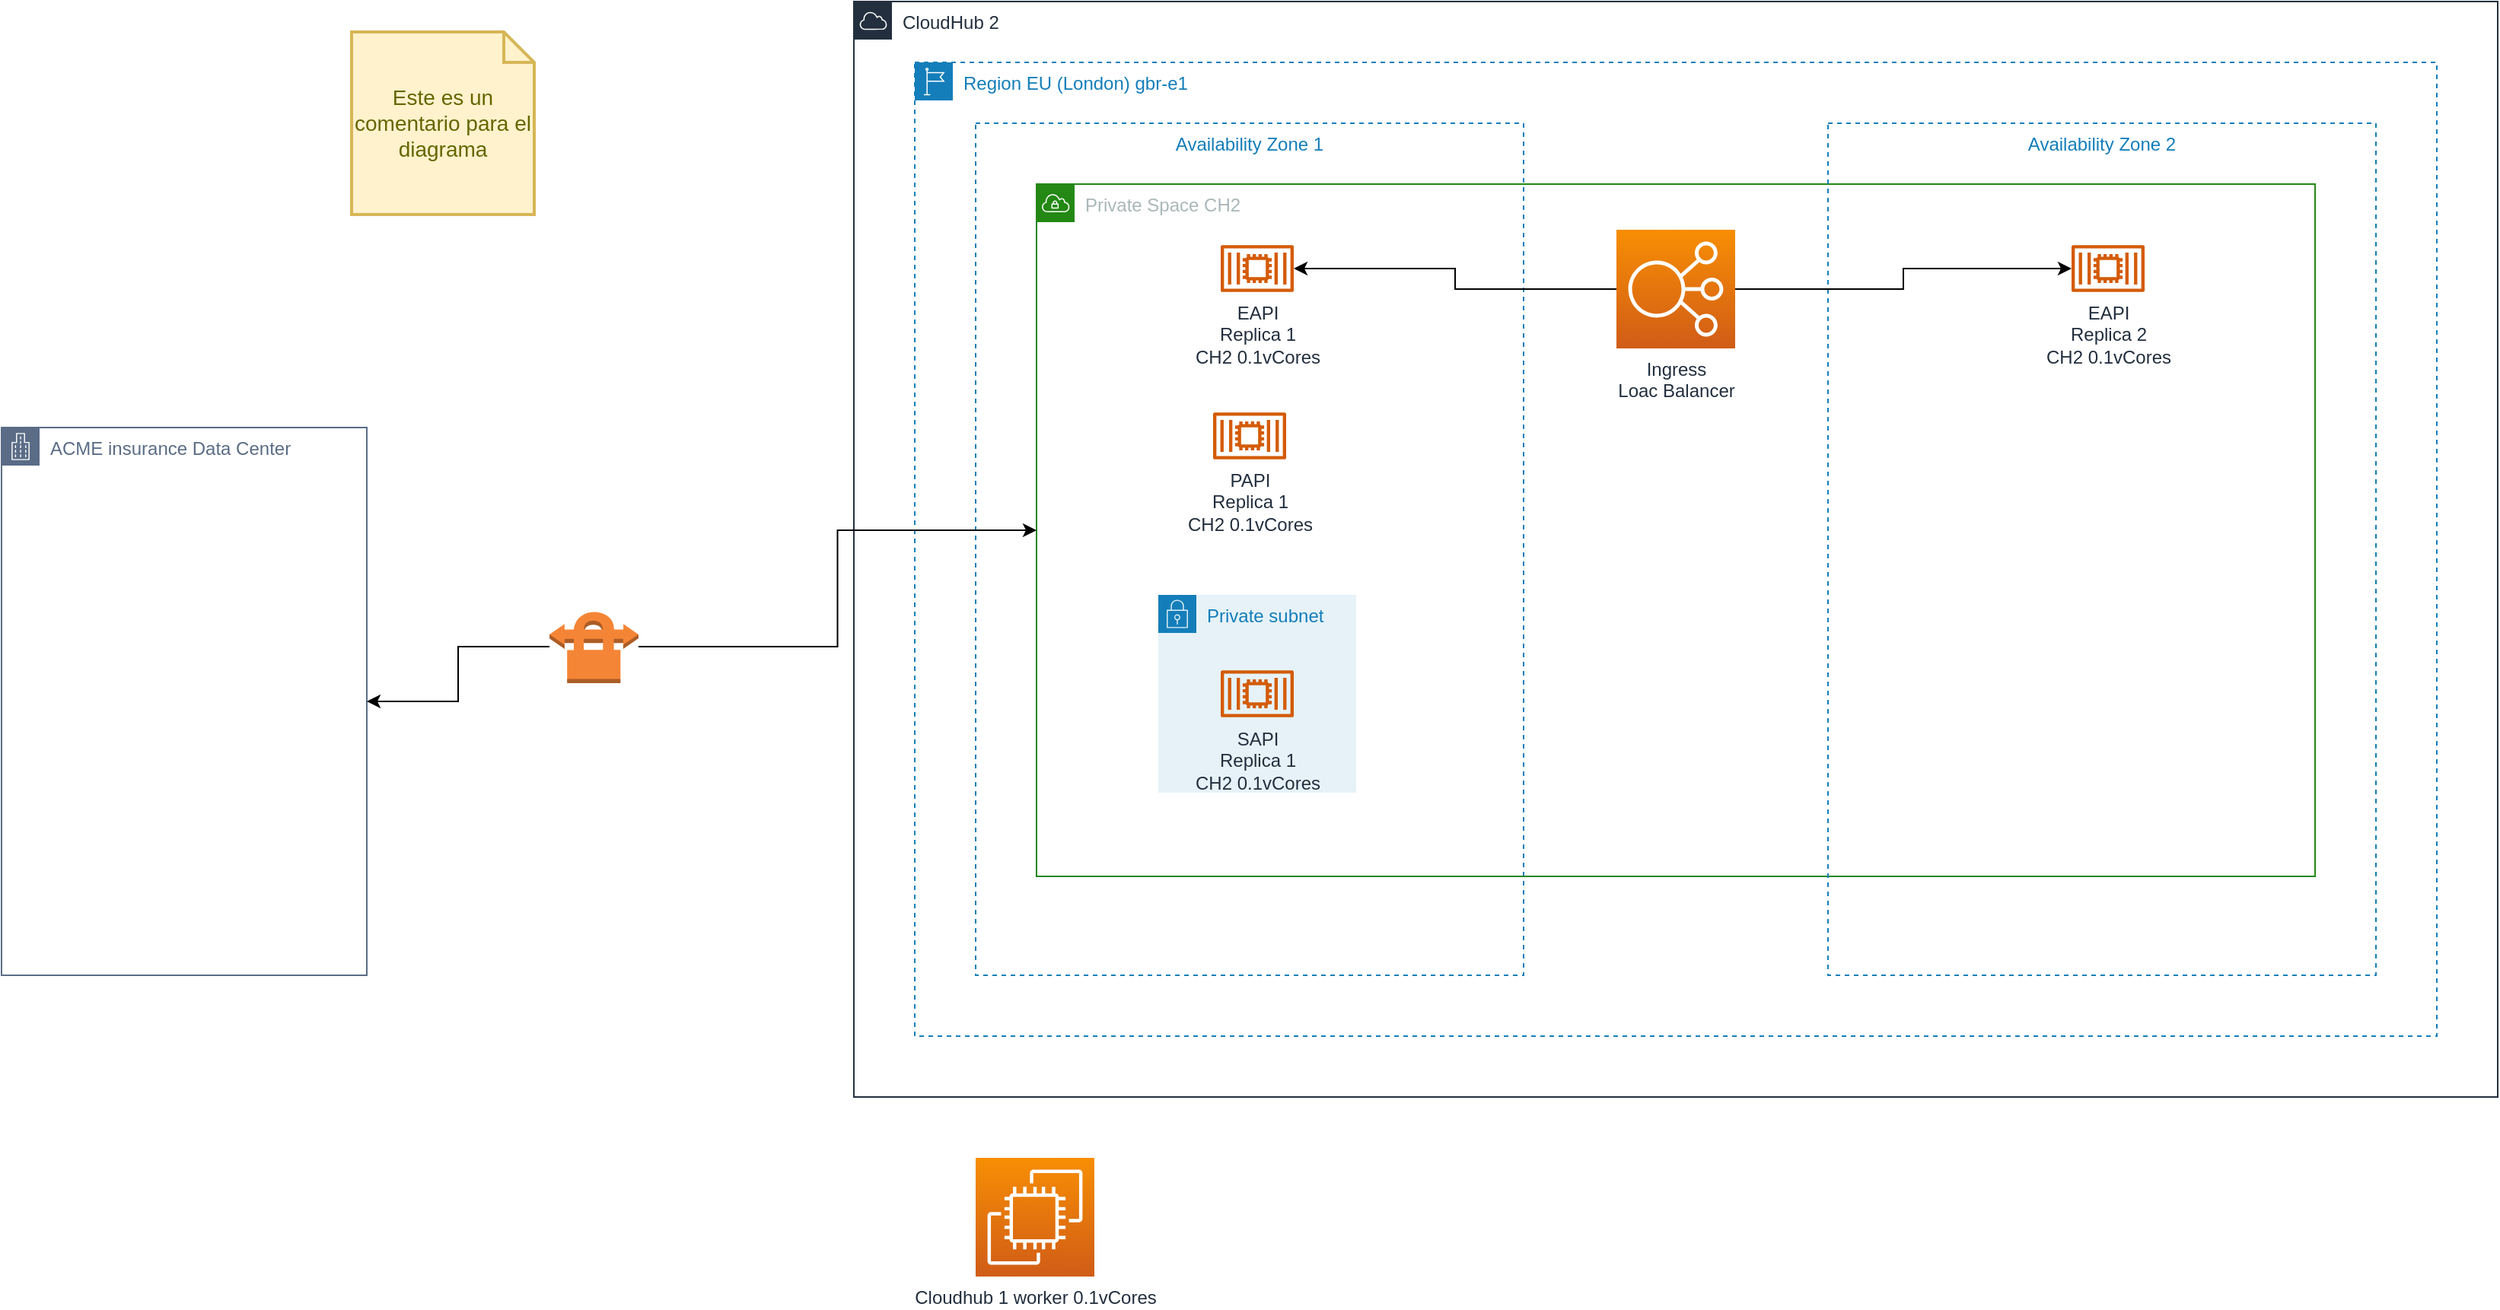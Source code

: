 <mxfile version="20.8.5" type="github">
  <diagram id="Ht1M8jgEwFfnCIfOTk4-" name="Page-1">
    <mxGraphModel dx="2603" dy="646" grid="1" gridSize="10" guides="1" tooltips="1" connect="1" arrows="1" fold="1" page="1" pageScale="1" pageWidth="1169" pageHeight="827" math="0" shadow="0">
      <root>
        <mxCell id="0" />
        <mxCell id="1" parent="0" />
        <mxCell id="4BOND8-Qv9bauRRdTnn7-1" value="CloudHub 2" style="points=[[0,0],[0.25,0],[0.5,0],[0.75,0],[1,0],[1,0.25],[1,0.5],[1,0.75],[1,1],[0.75,1],[0.5,1],[0.25,1],[0,1],[0,0.75],[0,0.5],[0,0.25]];outlineConnect=0;gradientColor=none;html=1;whiteSpace=wrap;fontSize=12;fontStyle=0;container=1;pointerEvents=0;collapsible=0;recursiveResize=0;shape=mxgraph.aws4.group;grIcon=mxgraph.aws4.group_aws_cloud;strokeColor=#232F3E;fillColor=none;verticalAlign=top;align=left;spacingLeft=30;fontColor=#232F3E;dashed=0;" parent="1" vertex="1">
          <mxGeometry x="40" y="40" width="1080" height="720" as="geometry" />
        </mxCell>
        <mxCell id="4BOND8-Qv9bauRRdTnn7-2" value="Region&amp;nbsp;EU (London)&amp;nbsp;&lt;span style=&quot;background-color: initial;&quot;&gt;gbr-e1&lt;/span&gt;" style="points=[[0,0],[0.25,0],[0.5,0],[0.75,0],[1,0],[1,0.25],[1,0.5],[1,0.75],[1,1],[0.75,1],[0.5,1],[0.25,1],[0,1],[0,0.75],[0,0.5],[0,0.25]];outlineConnect=0;gradientColor=none;html=1;whiteSpace=wrap;fontSize=12;fontStyle=0;container=1;pointerEvents=0;collapsible=0;recursiveResize=0;shape=mxgraph.aws4.group;grIcon=mxgraph.aws4.group_region;strokeColor=#147EBA;fillColor=none;verticalAlign=top;align=left;spacingLeft=30;fontColor=#147EBA;dashed=1;" parent="4BOND8-Qv9bauRRdTnn7-1" vertex="1">
          <mxGeometry x="40" y="40" width="1000" height="640" as="geometry" />
        </mxCell>
        <mxCell id="4BOND8-Qv9bauRRdTnn7-11" value="Availability Zone 1" style="fillColor=none;strokeColor=#147EBA;dashed=1;verticalAlign=top;fontStyle=0;fontColor=#147EBA;" parent="4BOND8-Qv9bauRRdTnn7-2" vertex="1">
          <mxGeometry x="40" y="40" width="360" height="560" as="geometry" />
        </mxCell>
        <mxCell id="4BOND8-Qv9bauRRdTnn7-18" value="Private Space CH2" style="points=[[0,0],[0.25,0],[0.5,0],[0.75,0],[1,0],[1,0.25],[1,0.5],[1,0.75],[1,1],[0.75,1],[0.5,1],[0.25,1],[0,1],[0,0.75],[0,0.5],[0,0.25]];outlineConnect=0;gradientColor=none;html=1;whiteSpace=wrap;fontSize=12;fontStyle=0;container=1;pointerEvents=0;collapsible=0;recursiveResize=0;shape=mxgraph.aws4.group;grIcon=mxgraph.aws4.group_vpc;strokeColor=#248814;fillColor=none;verticalAlign=top;align=left;spacingLeft=30;fontColor=#AAB7B8;dashed=0;" parent="4BOND8-Qv9bauRRdTnn7-2" vertex="1">
          <mxGeometry x="80" y="80" width="840" height="455" as="geometry" />
        </mxCell>
        <mxCell id="4BOND8-Qv9bauRRdTnn7-17" value="Private subnet" style="points=[[0,0],[0.25,0],[0.5,0],[0.75,0],[1,0],[1,0.25],[1,0.5],[1,0.75],[1,1],[0.75,1],[0.5,1],[0.25,1],[0,1],[0,0.75],[0,0.5],[0,0.25]];outlineConnect=0;gradientColor=none;html=1;whiteSpace=wrap;fontSize=12;fontStyle=0;container=1;pointerEvents=0;collapsible=0;recursiveResize=0;shape=mxgraph.aws4.group;grIcon=mxgraph.aws4.group_security_group;grStroke=0;strokeColor=#147EBA;fillColor=#E6F2F8;verticalAlign=top;align=left;spacingLeft=30;fontColor=#147EBA;dashed=0;" parent="4BOND8-Qv9bauRRdTnn7-18" vertex="1">
          <mxGeometry x="80" y="270" width="130" height="130" as="geometry" />
        </mxCell>
        <mxCell id="4BOND8-Qv9bauRRdTnn7-14" value="SAPI &lt;br&gt;Replica 1 &lt;br&gt;CH2 0.1vCores" style="sketch=0;outlineConnect=0;fontColor=#232F3E;gradientColor=none;fillColor=#D45B07;strokeColor=none;dashed=0;verticalLabelPosition=bottom;verticalAlign=top;align=center;html=1;fontSize=12;fontStyle=0;aspect=fixed;pointerEvents=1;shape=mxgraph.aws4.container_2;" parent="4BOND8-Qv9bauRRdTnn7-17" vertex="1">
          <mxGeometry x="41" y="49.5" width="48" height="31" as="geometry" />
        </mxCell>
        <mxCell id="4BOND8-Qv9bauRRdTnn7-5" value="EAPI &lt;br&gt;Replica 1 &lt;br&gt;CH2 0.1vCores" style="sketch=0;outlineConnect=0;fontColor=#232F3E;gradientColor=none;fillColor=#D45B07;strokeColor=none;dashed=0;verticalLabelPosition=bottom;verticalAlign=top;align=center;html=1;fontSize=12;fontStyle=0;aspect=fixed;pointerEvents=1;shape=mxgraph.aws4.container_2;" parent="4BOND8-Qv9bauRRdTnn7-18" vertex="1">
          <mxGeometry x="121" y="40" width="48" height="31" as="geometry" />
        </mxCell>
        <mxCell id="4BOND8-Qv9bauRRdTnn7-27" style="edgeStyle=orthogonalEdgeStyle;rounded=0;orthogonalLoop=1;jettySize=auto;html=1;" parent="4BOND8-Qv9bauRRdTnn7-18" source="4BOND8-Qv9bauRRdTnn7-26" target="4BOND8-Qv9bauRRdTnn7-5" edge="1">
          <mxGeometry relative="1" as="geometry" />
        </mxCell>
        <mxCell id="4BOND8-Qv9bauRRdTnn7-26" value="Ingress&lt;br&gt;Loac Balancer" style="sketch=0;points=[[0,0,0],[0.25,0,0],[0.5,0,0],[0.75,0,0],[1,0,0],[0,1,0],[0.25,1,0],[0.5,1,0],[0.75,1,0],[1,1,0],[0,0.25,0],[0,0.5,0],[0,0.75,0],[1,0.25,0],[1,0.5,0],[1,0.75,0]];outlineConnect=0;fontColor=#232F3E;gradientColor=#F78E04;gradientDirection=north;fillColor=#D05C17;strokeColor=#ffffff;dashed=0;verticalLabelPosition=bottom;verticalAlign=top;align=center;html=1;fontSize=12;fontStyle=0;aspect=fixed;shape=mxgraph.aws4.resourceIcon;resIcon=mxgraph.aws4.elastic_load_balancing;" parent="4BOND8-Qv9bauRRdTnn7-18" vertex="1">
          <mxGeometry x="381" y="30" width="78" height="78" as="geometry" />
        </mxCell>
        <mxCell id="4BOND8-Qv9bauRRdTnn7-12" value="Availability Zone 2" style="fillColor=none;strokeColor=#147EBA;dashed=1;verticalAlign=top;fontStyle=0;fontColor=#147EBA;" parent="4BOND8-Qv9bauRRdTnn7-2" vertex="1">
          <mxGeometry x="600" y="40" width="360" height="560" as="geometry" />
        </mxCell>
        <mxCell id="4BOND8-Qv9bauRRdTnn7-8" value="EAPI &lt;br&gt;Replica 2 &lt;br&gt;CH2 0.1vCores" style="sketch=0;outlineConnect=0;fontColor=#232F3E;gradientColor=none;fillColor=#D45B07;strokeColor=none;dashed=0;verticalLabelPosition=bottom;verticalAlign=top;align=center;html=1;fontSize=12;fontStyle=0;aspect=fixed;pointerEvents=1;shape=mxgraph.aws4.container_2;" parent="4BOND8-Qv9bauRRdTnn7-2" vertex="1">
          <mxGeometry x="760" y="120" width="48" height="31" as="geometry" />
        </mxCell>
        <mxCell id="4BOND8-Qv9bauRRdTnn7-25" value="PAPI &lt;br&gt;Replica 1 &lt;br&gt;CH2 0.1vCores" style="sketch=0;outlineConnect=0;fontColor=#232F3E;gradientColor=none;fillColor=#D45B07;strokeColor=none;dashed=0;verticalLabelPosition=bottom;verticalAlign=top;align=center;html=1;fontSize=12;fontStyle=0;aspect=fixed;pointerEvents=1;shape=mxgraph.aws4.container_2;" parent="4BOND8-Qv9bauRRdTnn7-2" vertex="1">
          <mxGeometry x="196" y="230" width="48" height="31" as="geometry" />
        </mxCell>
        <mxCell id="4BOND8-Qv9bauRRdTnn7-28" style="edgeStyle=orthogonalEdgeStyle;rounded=0;orthogonalLoop=1;jettySize=auto;html=1;" parent="4BOND8-Qv9bauRRdTnn7-2" source="4BOND8-Qv9bauRRdTnn7-26" target="4BOND8-Qv9bauRRdTnn7-8" edge="1">
          <mxGeometry relative="1" as="geometry" />
        </mxCell>
        <mxCell id="4BOND8-Qv9bauRRdTnn7-4" value="Cloudhub 1 worker 0.1vCores" style="sketch=0;points=[[0,0,0],[0.25,0,0],[0.5,0,0],[0.75,0,0],[1,0,0],[0,1,0],[0.25,1,0],[0.5,1,0],[0.75,1,0],[1,1,0],[0,0.25,0],[0,0.5,0],[0,0.75,0],[1,0.25,0],[1,0.5,0],[1,0.75,0]];outlineConnect=0;fontColor=#232F3E;gradientColor=#F78E04;gradientDirection=north;fillColor=#D05C17;strokeColor=#ffffff;dashed=0;verticalLabelPosition=bottom;verticalAlign=top;align=center;html=1;fontSize=12;fontStyle=0;aspect=fixed;shape=mxgraph.aws4.resourceIcon;resIcon=mxgraph.aws4.ec2;" parent="1" vertex="1">
          <mxGeometry x="120" y="800" width="78" height="78" as="geometry" />
        </mxCell>
        <mxCell id="4BOND8-Qv9bauRRdTnn7-19" value="ACME insurance Data Center" style="points=[[0,0],[0.25,0],[0.5,0],[0.75,0],[1,0],[1,0.25],[1,0.5],[1,0.75],[1,1],[0.75,1],[0.5,1],[0.25,1],[0,1],[0,0.75],[0,0.5],[0,0.25]];outlineConnect=0;gradientColor=none;html=1;whiteSpace=wrap;fontSize=12;fontStyle=0;container=1;pointerEvents=0;collapsible=0;recursiveResize=0;shape=mxgraph.aws4.group;grIcon=mxgraph.aws4.group_corporate_data_center;strokeColor=#5A6C86;fillColor=none;verticalAlign=top;align=left;spacingLeft=30;fontColor=#5A6C86;dashed=0;" parent="1" vertex="1">
          <mxGeometry x="-520" y="320" width="240" height="360" as="geometry" />
        </mxCell>
        <mxCell id="4BOND8-Qv9bauRRdTnn7-21" style="edgeStyle=orthogonalEdgeStyle;rounded=0;orthogonalLoop=1;jettySize=auto;html=1;" parent="1" source="4BOND8-Qv9bauRRdTnn7-20" target="4BOND8-Qv9bauRRdTnn7-19" edge="1">
          <mxGeometry relative="1" as="geometry" />
        </mxCell>
        <mxCell id="4BOND8-Qv9bauRRdTnn7-24" style="edgeStyle=orthogonalEdgeStyle;rounded=0;orthogonalLoop=1;jettySize=auto;html=1;" parent="1" source="4BOND8-Qv9bauRRdTnn7-20" target="4BOND8-Qv9bauRRdTnn7-18" edge="1">
          <mxGeometry relative="1" as="geometry" />
        </mxCell>
        <mxCell id="4BOND8-Qv9bauRRdTnn7-20" value="" style="outlineConnect=0;dashed=0;verticalLabelPosition=bottom;verticalAlign=top;align=center;html=1;shape=mxgraph.aws3.vpn_connection;fillColor=#F58536;gradientColor=none;" parent="1" vertex="1">
          <mxGeometry x="-160" y="440" width="58.5" height="48" as="geometry" />
        </mxCell>
        <mxCell id="4BOND8-Qv9bauRRdTnn7-31" value="Este es un comentario para el diagrama" style="shape=note;strokeWidth=2;fontSize=14;size=20;whiteSpace=wrap;html=1;fillColor=#fff2cc;strokeColor=#d6b656;fontColor=#666600;" parent="1" vertex="1">
          <mxGeometry x="-290" y="60" width="120" height="120" as="geometry" />
        </mxCell>
      </root>
    </mxGraphModel>
  </diagram>
</mxfile>
